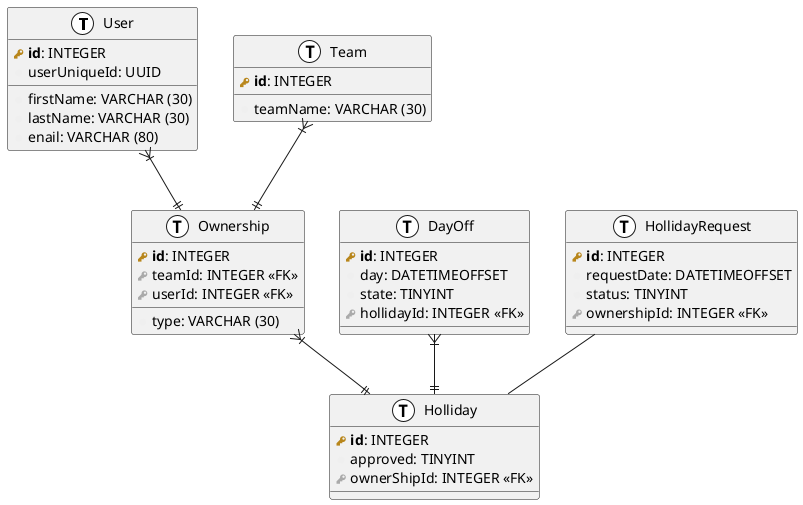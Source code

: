 @startuml
    !define primary_key(x) <b><color:#b8861b><&key></color> x</b>
    !define foreign_key(x) <color:#aaaaaa><&key></color> x
    !define column(x) <color:#efefef><&media-record></color> x
    !define table(x) entity x << (T, white) >>

    table( User ) {
        primary_key( id ): INTEGER
        column( userUniqueId ): UUID
        column( firstName ): VARCHAR (30)
        column( lastName ): VARCHAR (30)
        column( enail ): VARCHAR (80)  
    }

    table( Team ) {
        primary_key( id ): INTEGER
        column( teamName ): VARCHAR (30)  
    }

    table( Ownership ) {
        primary_key( id ): INTEGER
        column( type ): VARCHAR (30)  
        foreign_key( teamId ): INTEGER <<FK>>
        foreign_key( userId ): INTEGER <<FK>>
    }

    table( DayOff ) {
        primary_key( id ): INTEGER
        column( day ): DATETIMEOFFSET
        column( state ): TINYINT 
        foreign_key( hollidayId ): INTEGER <<FK>>
    }

    table( Holliday ) {
        primary_key( id ): INTEGER
        column( approved ): TINYINT 
        foreign_key( ownerShipId ): INTEGER <<FK>>
    }

    table( HollidayRequest ) {
        primary_key( id ): INTEGER
        column( requestDate ): DATETIMEOFFSET
        column( status ): TINYINT 
        foreign_key( ownershipId ): INTEGER <<FK>>
    }


    User }|--|| Ownership
    Team }|--|| Ownership

    HollidayRequest -- Holliday
    DayOff }|--|| Holliday
    Ownership }|--|| Holliday

@enduml